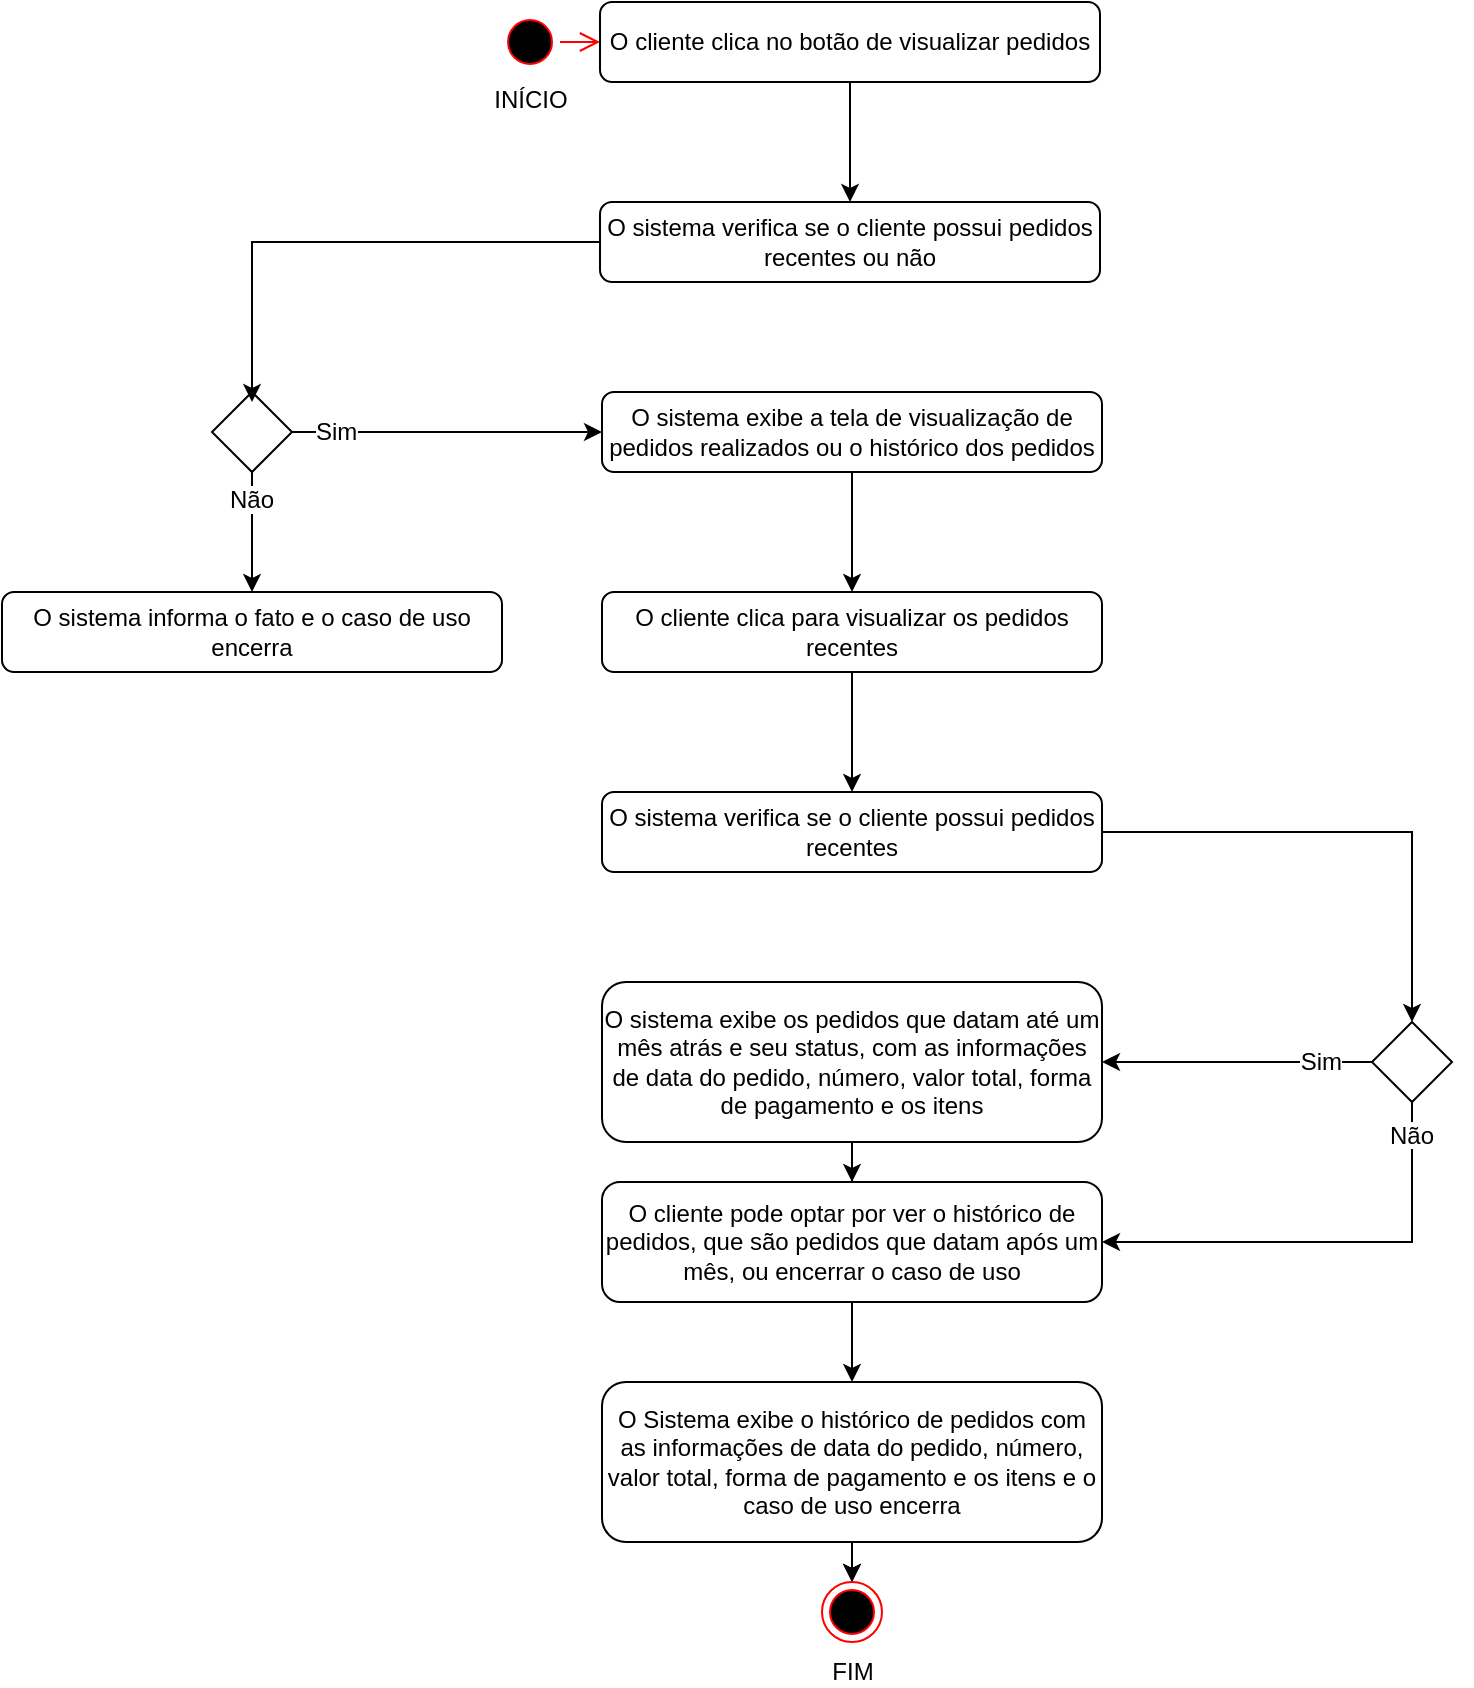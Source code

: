 <mxfile version="21.2.1" type="github">
  <diagram name="Página-1" id="4z89tsGptPQQodIInoYD">
    <mxGraphModel dx="2187" dy="795" grid="1" gridSize="10" guides="1" tooltips="1" connect="1" arrows="1" fold="1" page="1" pageScale="1" pageWidth="827" pageHeight="1169" math="0" shadow="0">
      <root>
        <mxCell id="0" />
        <mxCell id="1" parent="0" />
        <mxCell id="XqJy5FtLw2MlF9qePq-H-46" style="edgeStyle=orthogonalEdgeStyle;rounded=0;orthogonalLoop=1;jettySize=auto;html=1;entryX=0.5;entryY=0;entryDx=0;entryDy=0;entryPerimeter=0;" edge="1" parent="1" source="XqJy5FtLw2MlF9qePq-H-13" target="QMWMNx0dkZ8oT64IAFHo-35">
          <mxGeometry relative="1" as="geometry">
            <mxPoint x="-182" y="435" as="targetPoint" />
          </mxGeometry>
        </mxCell>
        <mxCell id="QMWMNx0dkZ8oT64IAFHo-1" value="INÍCIO" style="ellipse;html=1;shape=startState;fillColor=#000000;strokeColor=#ff0000;labelPosition=center;verticalLabelPosition=bottom;align=center;verticalAlign=top;" parent="1" vertex="1">
          <mxGeometry x="-578" y="25" width="30" height="30" as="geometry" />
        </mxCell>
        <mxCell id="QMWMNx0dkZ8oT64IAFHo-2" value="" style="edgeStyle=orthogonalEdgeStyle;html=1;verticalAlign=bottom;endArrow=open;endSize=8;strokeColor=#ff0000;rounded=0;entryX=0;entryY=0.5;entryDx=0;entryDy=0;" parent="1" source="QMWMNx0dkZ8oT64IAFHo-1" target="QMWMNx0dkZ8oT64IAFHo-6" edge="1">
          <mxGeometry relative="1" as="geometry">
            <mxPoint x="-532" y="135" as="targetPoint" />
          </mxGeometry>
        </mxCell>
        <mxCell id="XqJy5FtLw2MlF9qePq-H-62" value="" style="edgeStyle=orthogonalEdgeStyle;rounded=0;orthogonalLoop=1;jettySize=auto;html=1;" edge="1" parent="1" source="QMWMNx0dkZ8oT64IAFHo-6" target="XqJy5FtLw2MlF9qePq-H-61">
          <mxGeometry relative="1" as="geometry" />
        </mxCell>
        <mxCell id="QMWMNx0dkZ8oT64IAFHo-6" value="O cliente clica no botão de visualizar pedidos " style="rounded=1;whiteSpace=wrap;html=1;" parent="1" vertex="1">
          <mxGeometry x="-528" y="20" width="250" height="40" as="geometry" />
        </mxCell>
        <mxCell id="QMWMNx0dkZ8oT64IAFHo-21" style="edgeStyle=orthogonalEdgeStyle;rounded=0;orthogonalLoop=1;jettySize=auto;html=1;" parent="1" source="QMWMNx0dkZ8oT64IAFHo-7" target="QMWMNx0dkZ8oT64IAFHo-8" edge="1">
          <mxGeometry relative="1" as="geometry" />
        </mxCell>
        <mxCell id="QMWMNx0dkZ8oT64IAFHo-7" value="O sistema exibe a tela de visualização de pedidos realizados ou o histórico dos pedidos" style="rounded=1;whiteSpace=wrap;html=1;" parent="1" vertex="1">
          <mxGeometry x="-527" y="215" width="250" height="40" as="geometry" />
        </mxCell>
        <mxCell id="XqJy5FtLw2MlF9qePq-H-14" value="" style="edgeStyle=orthogonalEdgeStyle;rounded=0;orthogonalLoop=1;jettySize=auto;html=1;" edge="1" parent="1" source="QMWMNx0dkZ8oT64IAFHo-8" target="XqJy5FtLw2MlF9qePq-H-13">
          <mxGeometry relative="1" as="geometry" />
        </mxCell>
        <mxCell id="QMWMNx0dkZ8oT64IAFHo-8" value="O cliente clica para visualizar os pedidos recentes" style="rounded=1;whiteSpace=wrap;html=1;" parent="1" vertex="1">
          <mxGeometry x="-527" y="315" width="250" height="40" as="geometry" />
        </mxCell>
        <mxCell id="XqJy5FtLw2MlF9qePq-H-1" style="edgeStyle=orthogonalEdgeStyle;rounded=0;orthogonalLoop=1;jettySize=auto;html=1;" edge="1" parent="1" source="QMWMNx0dkZ8oT64IAFHo-26" target="QMWMNx0dkZ8oT64IAFHo-60">
          <mxGeometry relative="1" as="geometry" />
        </mxCell>
        <mxCell id="QMWMNx0dkZ8oT64IAFHo-26" value="&lt;div&gt;O sistema exibe os pedidos que datam até um mês atrás e seu status, com as informações de data do pedido, número, valor total, forma de pagamento e os itens &lt;/div&gt;" style="rounded=1;whiteSpace=wrap;html=1;" parent="1" vertex="1">
          <mxGeometry x="-527" y="510" width="250" height="80" as="geometry" />
        </mxCell>
        <mxCell id="XqJy5FtLw2MlF9qePq-H-52" style="edgeStyle=orthogonalEdgeStyle;rounded=0;orthogonalLoop=1;jettySize=auto;html=1;exitX=0.5;exitY=1;exitDx=0;exitDy=0;exitPerimeter=0;entryX=1;entryY=0.5;entryDx=0;entryDy=0;" edge="1" parent="1" source="QMWMNx0dkZ8oT64IAFHo-35" target="QMWMNx0dkZ8oT64IAFHo-60">
          <mxGeometry relative="1" as="geometry" />
        </mxCell>
        <mxCell id="XqJy5FtLw2MlF9qePq-H-57" style="edgeStyle=orthogonalEdgeStyle;rounded=0;orthogonalLoop=1;jettySize=auto;html=1;exitX=0;exitY=0.5;exitDx=0;exitDy=0;exitPerimeter=0;entryX=1;entryY=0.5;entryDx=0;entryDy=0;" edge="1" parent="1" source="QMWMNx0dkZ8oT64IAFHo-35" target="QMWMNx0dkZ8oT64IAFHo-26">
          <mxGeometry relative="1" as="geometry" />
        </mxCell>
        <mxCell id="QMWMNx0dkZ8oT64IAFHo-35" value="Não&#xa;" style="strokeWidth=1;shape=mxgraph.flowchart.decision;verticalAlign=top;labelPosition=center;verticalLabelPosition=bottom;align=center;spacing=5;labelBackgroundColor=default;strokeColor=default;shadow=0;" parent="1" vertex="1">
          <mxGeometry x="-142" y="530" width="40" height="40" as="geometry" />
        </mxCell>
        <mxCell id="XqJy5FtLw2MlF9qePq-H-7" style="edgeStyle=orthogonalEdgeStyle;rounded=0;orthogonalLoop=1;jettySize=auto;html=1;" edge="1" parent="1" source="QMWMNx0dkZ8oT64IAFHo-60" target="XqJy5FtLw2MlF9qePq-H-5">
          <mxGeometry relative="1" as="geometry" />
        </mxCell>
        <mxCell id="QMWMNx0dkZ8oT64IAFHo-60" value="O cliente pode optar por ver o histórico de pedidos, que são pedidos que datam após um mês, ou encerrar o caso de uso" style="rounded=1;whiteSpace=wrap;html=1;verticalAlign=middle;strokeWidth=1;spacing=2;labelBackgroundColor=default;" parent="1" vertex="1">
          <mxGeometry x="-527" y="610" width="250" height="60" as="geometry" />
        </mxCell>
        <mxCell id="XqJy5FtLw2MlF9qePq-H-11" value="" style="edgeStyle=orthogonalEdgeStyle;rounded=0;orthogonalLoop=1;jettySize=auto;html=1;" edge="1" parent="1" source="XqJy5FtLw2MlF9qePq-H-5" target="XqJy5FtLw2MlF9qePq-H-10">
          <mxGeometry relative="1" as="geometry" />
        </mxCell>
        <mxCell id="XqJy5FtLw2MlF9qePq-H-12" value="" style="edgeStyle=orthogonalEdgeStyle;rounded=0;orthogonalLoop=1;jettySize=auto;html=1;" edge="1" parent="1" source="XqJy5FtLw2MlF9qePq-H-5" target="XqJy5FtLw2MlF9qePq-H-10">
          <mxGeometry relative="1" as="geometry" />
        </mxCell>
        <mxCell id="XqJy5FtLw2MlF9qePq-H-5" value="O Sistema exibe o histórico de pedidos com as informações de data do pedido, número, valor total, forma de pagamento e os itens e o caso de uso encerra" style="whiteSpace=wrap;html=1;rounded=1;strokeWidth=1;spacing=2;labelBackgroundColor=default;" vertex="1" parent="1">
          <mxGeometry x="-527" y="710" width="250" height="80" as="geometry" />
        </mxCell>
        <mxCell id="XqJy5FtLw2MlF9qePq-H-10" value="&lt;div&gt;FIM&lt;/div&gt;" style="ellipse;html=1;shape=endState;fillColor=#000000;strokeColor=#ff0000;align=center;verticalAlign=middle;labelPosition=center;verticalLabelPosition=bottom;" vertex="1" parent="1">
          <mxGeometry x="-417" y="810" width="30" height="30" as="geometry" />
        </mxCell>
        <mxCell id="XqJy5FtLw2MlF9qePq-H-13" value="&lt;div&gt;O sistema verifica se o cliente possui pedidos recentes&lt;/div&gt;" style="whiteSpace=wrap;html=1;rounded=1;" vertex="1" parent="1">
          <mxGeometry x="-527" y="415" width="250" height="40" as="geometry" />
        </mxCell>
        <mxCell id="XqJy5FtLw2MlF9qePq-H-54" value="Sim" style="text;html=1;strokeColor=none;fillColor=none;align=right;verticalAlign=middle;whiteSpace=wrap;rounded=0;labelBackgroundColor=default;spacing=5;fontSize=12;textDirection=ltr;labelPosition=left;verticalLabelPosition=middle;" vertex="1" parent="1">
          <mxGeometry x="-152" y="535" width="60" height="30" as="geometry" />
        </mxCell>
        <mxCell id="XqJy5FtLw2MlF9qePq-H-61" value="O sistema verifica se o cliente possui pedidos recentes ou não" style="rounded=1;whiteSpace=wrap;html=1;" vertex="1" parent="1">
          <mxGeometry x="-528" y="120" width="250" height="40" as="geometry" />
        </mxCell>
        <mxCell id="XqJy5FtLw2MlF9qePq-H-66" style="edgeStyle=orthogonalEdgeStyle;rounded=0;orthogonalLoop=1;jettySize=auto;html=1;" edge="1" parent="1" source="XqJy5FtLw2MlF9qePq-H-64" target="QMWMNx0dkZ8oT64IAFHo-7">
          <mxGeometry relative="1" as="geometry" />
        </mxCell>
        <mxCell id="XqJy5FtLw2MlF9qePq-H-69" value="" style="edgeStyle=orthogonalEdgeStyle;rounded=0;orthogonalLoop=1;jettySize=auto;html=1;" edge="1" parent="1" source="XqJy5FtLw2MlF9qePq-H-64">
          <mxGeometry relative="1" as="geometry">
            <mxPoint x="-702" y="315" as="targetPoint" />
          </mxGeometry>
        </mxCell>
        <mxCell id="XqJy5FtLw2MlF9qePq-H-64" value="Não" style="rhombus;whiteSpace=wrap;html=1;labelPosition=center;verticalLabelPosition=bottom;align=center;verticalAlign=top;labelBackgroundColor=default;" vertex="1" parent="1">
          <mxGeometry x="-722" y="215" width="40" height="40" as="geometry" />
        </mxCell>
        <mxCell id="XqJy5FtLw2MlF9qePq-H-68" value="O sistema informa o fato e o caso de uso encerra" style="rounded=1;whiteSpace=wrap;html=1;" vertex="1" parent="1">
          <mxGeometry x="-827" y="315" width="250" height="40" as="geometry" />
        </mxCell>
        <mxCell id="XqJy5FtLw2MlF9qePq-H-72" value="" style="edgeStyle=orthogonalEdgeStyle;rounded=0;orthogonalLoop=1;jettySize=auto;html=1;" edge="1" parent="1" source="XqJy5FtLw2MlF9qePq-H-61" target="XqJy5FtLw2MlF9qePq-H-70">
          <mxGeometry relative="1" as="geometry">
            <mxPoint x="-727" y="215" as="targetPoint" />
            <mxPoint x="-528" y="140" as="sourcePoint" />
          </mxGeometry>
        </mxCell>
        <mxCell id="XqJy5FtLw2MlF9qePq-H-70" value="Sim" style="text;html=1;strokeColor=none;fillColor=none;align=left;verticalAlign=middle;whiteSpace=wrap;rounded=0;labelPosition=right;verticalLabelPosition=middle;labelBackgroundColor=default;strokeWidth=1;" vertex="1" parent="1">
          <mxGeometry x="-732" y="220" width="60" height="30" as="geometry" />
        </mxCell>
      </root>
    </mxGraphModel>
  </diagram>
</mxfile>
